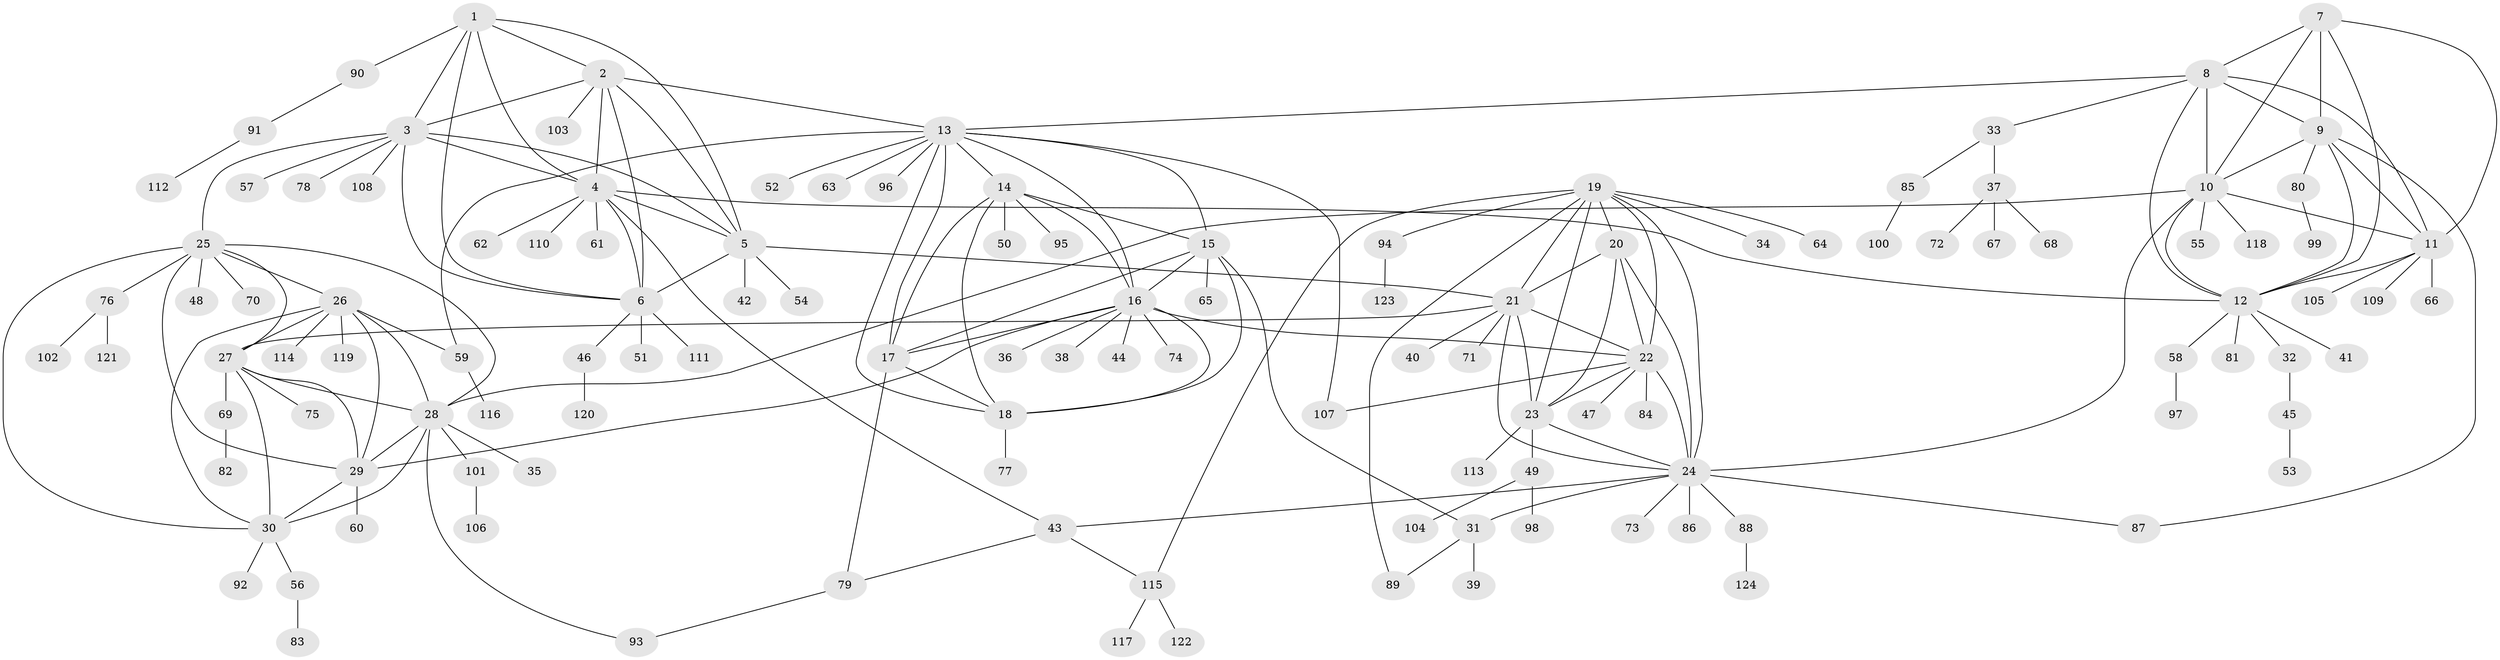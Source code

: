 // Generated by graph-tools (version 1.1) at 2025/11/02/27/25 16:11:34]
// undirected, 124 vertices, 188 edges
graph export_dot {
graph [start="1"]
  node [color=gray90,style=filled];
  1;
  2;
  3;
  4;
  5;
  6;
  7;
  8;
  9;
  10;
  11;
  12;
  13;
  14;
  15;
  16;
  17;
  18;
  19;
  20;
  21;
  22;
  23;
  24;
  25;
  26;
  27;
  28;
  29;
  30;
  31;
  32;
  33;
  34;
  35;
  36;
  37;
  38;
  39;
  40;
  41;
  42;
  43;
  44;
  45;
  46;
  47;
  48;
  49;
  50;
  51;
  52;
  53;
  54;
  55;
  56;
  57;
  58;
  59;
  60;
  61;
  62;
  63;
  64;
  65;
  66;
  67;
  68;
  69;
  70;
  71;
  72;
  73;
  74;
  75;
  76;
  77;
  78;
  79;
  80;
  81;
  82;
  83;
  84;
  85;
  86;
  87;
  88;
  89;
  90;
  91;
  92;
  93;
  94;
  95;
  96;
  97;
  98;
  99;
  100;
  101;
  102;
  103;
  104;
  105;
  106;
  107;
  108;
  109;
  110;
  111;
  112;
  113;
  114;
  115;
  116;
  117;
  118;
  119;
  120;
  121;
  122;
  123;
  124;
  1 -- 2;
  1 -- 3;
  1 -- 4;
  1 -- 5;
  1 -- 6;
  1 -- 90;
  2 -- 3;
  2 -- 4;
  2 -- 5;
  2 -- 6;
  2 -- 13;
  2 -- 103;
  3 -- 4;
  3 -- 5;
  3 -- 6;
  3 -- 25;
  3 -- 57;
  3 -- 78;
  3 -- 108;
  4 -- 5;
  4 -- 6;
  4 -- 12;
  4 -- 43;
  4 -- 61;
  4 -- 62;
  4 -- 110;
  5 -- 6;
  5 -- 21;
  5 -- 42;
  5 -- 54;
  6 -- 46;
  6 -- 51;
  6 -- 111;
  7 -- 8;
  7 -- 9;
  7 -- 10;
  7 -- 11;
  7 -- 12;
  8 -- 9;
  8 -- 10;
  8 -- 11;
  8 -- 12;
  8 -- 13;
  8 -- 33;
  9 -- 10;
  9 -- 11;
  9 -- 12;
  9 -- 80;
  9 -- 87;
  10 -- 11;
  10 -- 12;
  10 -- 24;
  10 -- 28;
  10 -- 55;
  10 -- 118;
  11 -- 12;
  11 -- 66;
  11 -- 105;
  11 -- 109;
  12 -- 32;
  12 -- 41;
  12 -- 58;
  12 -- 81;
  13 -- 14;
  13 -- 15;
  13 -- 16;
  13 -- 17;
  13 -- 18;
  13 -- 52;
  13 -- 59;
  13 -- 63;
  13 -- 96;
  13 -- 107;
  14 -- 15;
  14 -- 16;
  14 -- 17;
  14 -- 18;
  14 -- 50;
  14 -- 95;
  15 -- 16;
  15 -- 17;
  15 -- 18;
  15 -- 31;
  15 -- 65;
  16 -- 17;
  16 -- 18;
  16 -- 22;
  16 -- 29;
  16 -- 36;
  16 -- 38;
  16 -- 44;
  16 -- 74;
  17 -- 18;
  17 -- 79;
  18 -- 77;
  19 -- 20;
  19 -- 21;
  19 -- 22;
  19 -- 23;
  19 -- 24;
  19 -- 34;
  19 -- 64;
  19 -- 89;
  19 -- 94;
  19 -- 115;
  20 -- 21;
  20 -- 22;
  20 -- 23;
  20 -- 24;
  21 -- 22;
  21 -- 23;
  21 -- 24;
  21 -- 27;
  21 -- 40;
  21 -- 71;
  22 -- 23;
  22 -- 24;
  22 -- 47;
  22 -- 84;
  22 -- 107;
  23 -- 24;
  23 -- 49;
  23 -- 113;
  24 -- 31;
  24 -- 43;
  24 -- 73;
  24 -- 86;
  24 -- 87;
  24 -- 88;
  25 -- 26;
  25 -- 27;
  25 -- 28;
  25 -- 29;
  25 -- 30;
  25 -- 48;
  25 -- 70;
  25 -- 76;
  26 -- 27;
  26 -- 28;
  26 -- 29;
  26 -- 30;
  26 -- 59;
  26 -- 114;
  26 -- 119;
  27 -- 28;
  27 -- 29;
  27 -- 30;
  27 -- 69;
  27 -- 75;
  28 -- 29;
  28 -- 30;
  28 -- 35;
  28 -- 93;
  28 -- 101;
  29 -- 30;
  29 -- 60;
  30 -- 56;
  30 -- 92;
  31 -- 39;
  31 -- 89;
  32 -- 45;
  33 -- 37;
  33 -- 85;
  37 -- 67;
  37 -- 68;
  37 -- 72;
  43 -- 79;
  43 -- 115;
  45 -- 53;
  46 -- 120;
  49 -- 98;
  49 -- 104;
  56 -- 83;
  58 -- 97;
  59 -- 116;
  69 -- 82;
  76 -- 102;
  76 -- 121;
  79 -- 93;
  80 -- 99;
  85 -- 100;
  88 -- 124;
  90 -- 91;
  91 -- 112;
  94 -- 123;
  101 -- 106;
  115 -- 117;
  115 -- 122;
}
